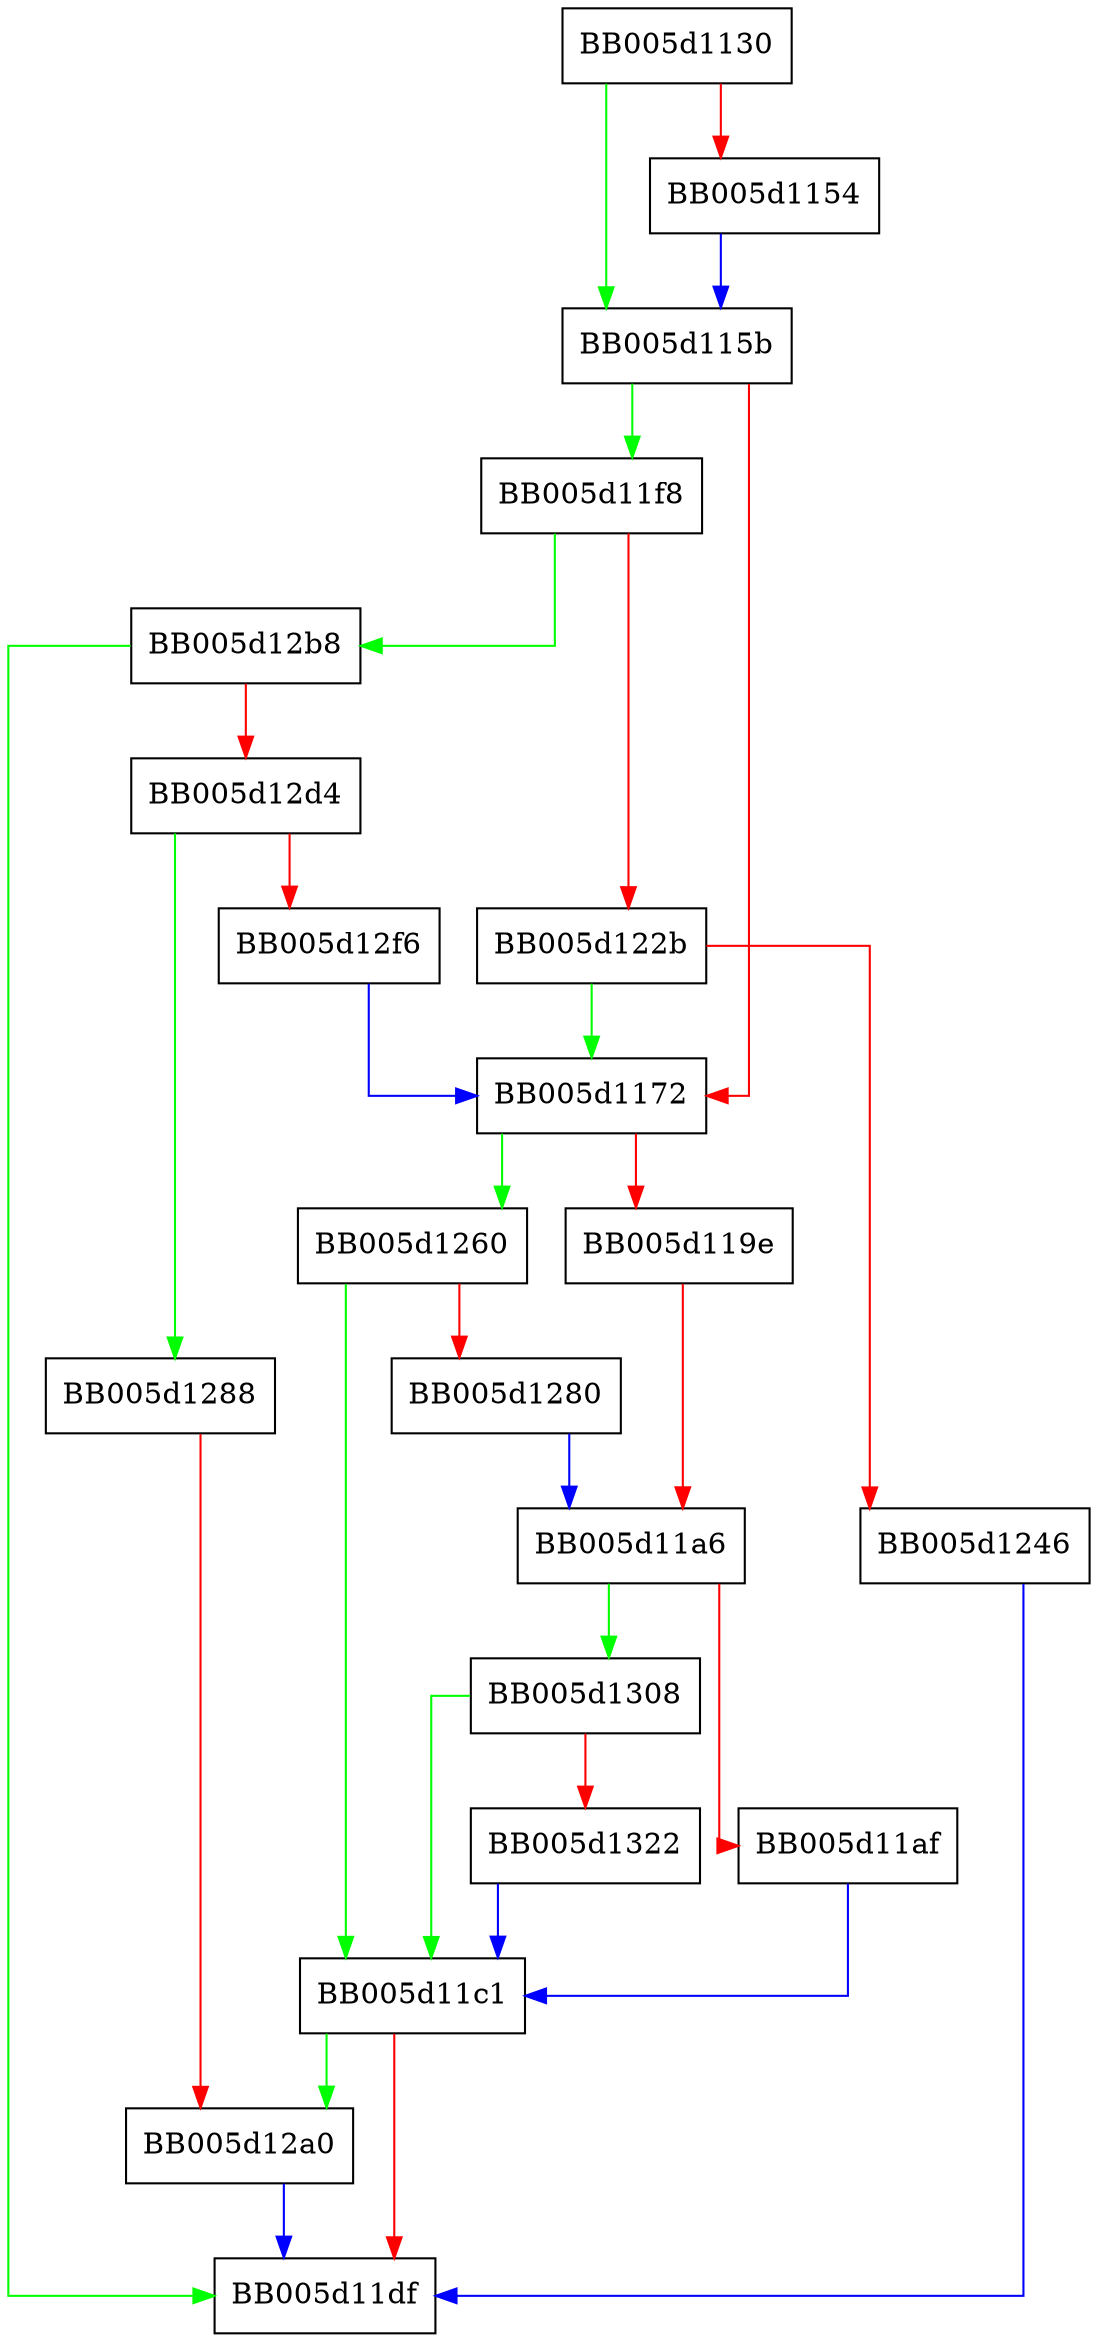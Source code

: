 digraph EVP_PKEY_print_params {
  node [shape="box"];
  graph [splines=ortho];
  BB005d1130 -> BB005d115b [color="green"];
  BB005d1130 -> BB005d1154 [color="red"];
  BB005d1154 -> BB005d115b [color="blue"];
  BB005d115b -> BB005d11f8 [color="green"];
  BB005d115b -> BB005d1172 [color="red"];
  BB005d1172 -> BB005d1260 [color="green"];
  BB005d1172 -> BB005d119e [color="red"];
  BB005d119e -> BB005d11a6 [color="red"];
  BB005d11a6 -> BB005d1308 [color="green"];
  BB005d11a6 -> BB005d11af [color="red"];
  BB005d11af -> BB005d11c1 [color="blue"];
  BB005d11c1 -> BB005d12a0 [color="green"];
  BB005d11c1 -> BB005d11df [color="red"];
  BB005d11f8 -> BB005d12b8 [color="green"];
  BB005d11f8 -> BB005d122b [color="red"];
  BB005d122b -> BB005d1172 [color="green"];
  BB005d122b -> BB005d1246 [color="red"];
  BB005d1246 -> BB005d11df [color="blue"];
  BB005d1260 -> BB005d11c1 [color="green"];
  BB005d1260 -> BB005d1280 [color="red"];
  BB005d1280 -> BB005d11a6 [color="blue"];
  BB005d1288 -> BB005d12a0 [color="red"];
  BB005d12a0 -> BB005d11df [color="blue"];
  BB005d12b8 -> BB005d11df [color="green"];
  BB005d12b8 -> BB005d12d4 [color="red"];
  BB005d12d4 -> BB005d1288 [color="green"];
  BB005d12d4 -> BB005d12f6 [color="red"];
  BB005d12f6 -> BB005d1172 [color="blue"];
  BB005d1308 -> BB005d11c1 [color="green"];
  BB005d1308 -> BB005d1322 [color="red"];
  BB005d1322 -> BB005d11c1 [color="blue"];
}